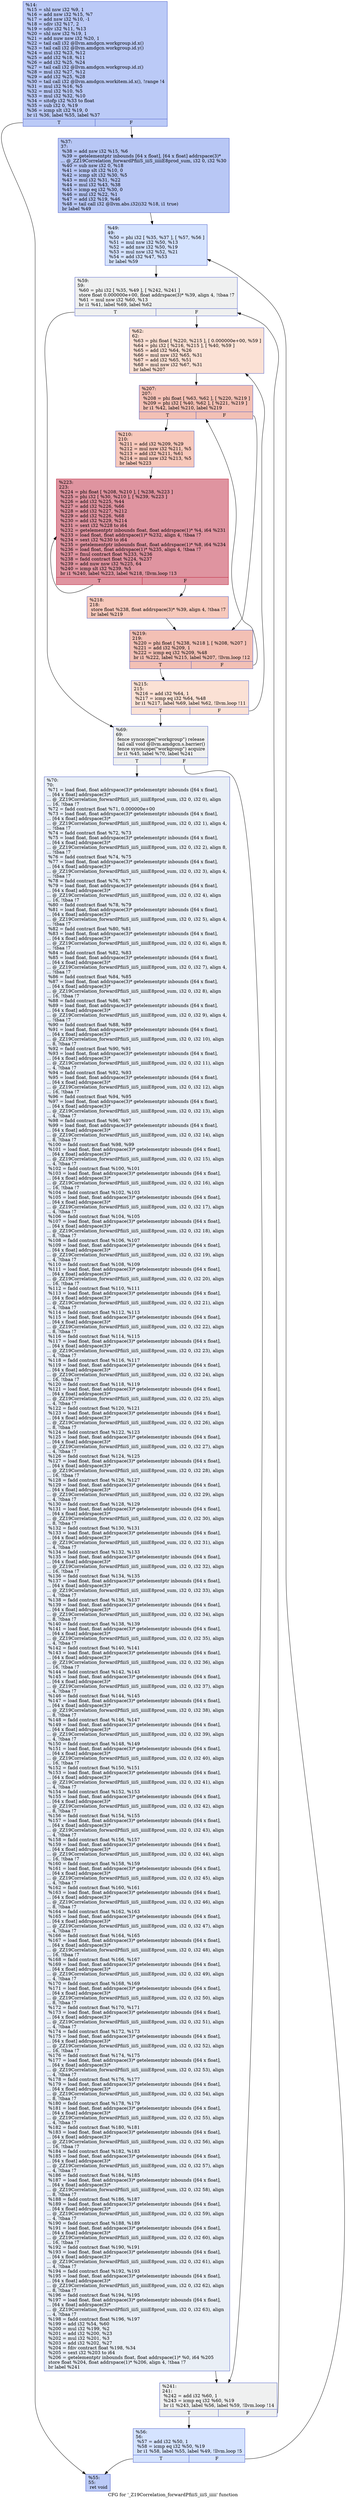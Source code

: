 digraph "CFG for '_Z19Correlation_forwardPfiiiS_iiiS_iiiii' function" {
	label="CFG for '_Z19Correlation_forwardPfiiiS_iiiS_iiiii' function";

	Node0x52d59f0 [shape=record,color="#3d50c3ff", style=filled, fillcolor="#6687ed70",label="{%14:\l  %15 = shl nsw i32 %9, 1\l  %16 = add nsw i32 %15, %7\l  %17 = add nsw i32 %10, -1\l  %18 = sdiv i32 %17, 2\l  %19 = sdiv i32 %11, %13\l  %20 = shl nsw i32 %19, 1\l  %21 = add nuw nsw i32 %20, 1\l  %22 = tail call i32 @llvm.amdgcn.workgroup.id.x()\l  %23 = tail call i32 @llvm.amdgcn.workgroup.id.y()\l  %24 = mul i32 %23, %12\l  %25 = add i32 %18, %11\l  %26 = add i32 %25, %24\l  %27 = tail call i32 @llvm.amdgcn.workgroup.id.z()\l  %28 = mul i32 %27, %12\l  %29 = add i32 %25, %28\l  %30 = tail call i32 @llvm.amdgcn.workitem.id.x(), !range !4\l  %31 = mul i32 %16, %5\l  %32 = mul i32 %10, %5\l  %33 = mul i32 %32, %10\l  %34 = sitofp i32 %33 to float\l  %35 = sub i32 0, %19\l  %36 = icmp slt i32 %19, 0\l  br i1 %36, label %55, label %37\l|{<s0>T|<s1>F}}"];
	Node0x52d59f0:s0 -> Node0x52d8780;
	Node0x52d59f0:s1 -> Node0x52d8810;
	Node0x52d8810 [shape=record,color="#3d50c3ff", style=filled, fillcolor="#5f7fe870",label="{%37:\l37:                                               \l  %38 = add nsw i32 %15, %6\l  %39 = getelementptr inbounds [64 x float], [64 x float] addrspace(3)*\l... @_ZZ19Correlation_forwardPfiiiS_iiiS_iiiiiE8prod_sum, i32 0, i32 %30\l  %40 = sub nsw i32 0, %18\l  %41 = icmp slt i32 %10, 0\l  %42 = icmp slt i32 %30, %5\l  %43 = mul i32 %31, %22\l  %44 = mul i32 %43, %38\l  %45 = icmp eq i32 %30, 0\l  %46 = mul i32 %22, %1\l  %47 = add i32 %19, %46\l  %48 = tail call i32 @llvm.abs.i32(i32 %18, i1 true)\l  br label %49\l}"];
	Node0x52d8810 -> Node0x52d91b0;
	Node0x52d91b0 [shape=record,color="#3d50c3ff", style=filled, fillcolor="#a1c0ff70",label="{%49:\l49:                                               \l  %50 = phi i32 [ %35, %37 ], [ %57, %56 ]\l  %51 = mul nsw i32 %50, %13\l  %52 = add nsw i32 %50, %19\l  %53 = mul nsw i32 %52, %21\l  %54 = add i32 %47, %53\l  br label %59\l}"];
	Node0x52d91b0 -> Node0x52d9600;
	Node0x52d8780 [shape=record,color="#3d50c3ff", style=filled, fillcolor="#6687ed70",label="{%55:\l55:                                               \l  ret void\l}"];
	Node0x52d92e0 [shape=record,color="#3d50c3ff", style=filled, fillcolor="#a1c0ff70",label="{%56:\l56:                                               \l  %57 = add i32 %50, 1\l  %58 = icmp eq i32 %50, %19\l  br i1 %58, label %55, label %49, !llvm.loop !5\l|{<s0>T|<s1>F}}"];
	Node0x52d92e0:s0 -> Node0x52d8780;
	Node0x52d92e0:s1 -> Node0x52d91b0;
	Node0x52d9600 [shape=record,color="#3d50c3ff", style=filled, fillcolor="#dbdcde70",label="{%59:\l59:                                               \l  %60 = phi i32 [ %35, %49 ], [ %242, %241 ]\l  store float 0.000000e+00, float addrspace(3)* %39, align 4, !tbaa !7\l  %61 = mul nsw i32 %60, %13\l  br i1 %41, label %69, label %62\l|{<s0>T|<s1>F}}"];
	Node0x52d9600:s0 -> Node0x52da7f0;
	Node0x52d9600:s1 -> Node0x52da880;
	Node0x52da880 [shape=record,color="#3d50c3ff", style=filled, fillcolor="#f7bca170",label="{%62:\l62:                                               \l  %63 = phi float [ %220, %215 ], [ 0.000000e+00, %59 ]\l  %64 = phi i32 [ %216, %215 ], [ %40, %59 ]\l  %65 = add i32 %64, %26\l  %66 = mul nsw i32 %65, %31\l  %67 = add i32 %65, %51\l  %68 = mul nsw i32 %67, %31\l  br label %207\l}"];
	Node0x52da880 -> Node0x52d8600;
	Node0x52da7f0 [shape=record,color="#3d50c3ff", style=filled, fillcolor="#dbdcde70",label="{%69:\l69:                                               \l  fence syncscope(\"workgroup\") release\l  tail call void @llvm.amdgcn.s.barrier()\l  fence syncscope(\"workgroup\") acquire\l  br i1 %45, label %70, label %241\l|{<s0>T|<s1>F}}"];
	Node0x52da7f0:s0 -> Node0x52db440;
	Node0x52da7f0:s1 -> Node0x52d99d0;
	Node0x52db440 [shape=record,color="#3d50c3ff", style=filled, fillcolor="#cedaeb70",label="{%70:\l70:                                               \l  %71 = load float, float addrspace(3)* getelementptr inbounds ([64 x float],\l... [64 x float] addrspace(3)*\l... @_ZZ19Correlation_forwardPfiiiS_iiiS_iiiiiE8prod_sum, i32 0, i32 0), align\l... 16, !tbaa !7\l  %72 = fadd contract float %71, 0.000000e+00\l  %73 = load float, float addrspace(3)* getelementptr inbounds ([64 x float],\l... [64 x float] addrspace(3)*\l... @_ZZ19Correlation_forwardPfiiiS_iiiS_iiiiiE8prod_sum, i32 0, i32 1), align 4,\l... !tbaa !7\l  %74 = fadd contract float %72, %73\l  %75 = load float, float addrspace(3)* getelementptr inbounds ([64 x float],\l... [64 x float] addrspace(3)*\l... @_ZZ19Correlation_forwardPfiiiS_iiiS_iiiiiE8prod_sum, i32 0, i32 2), align 8,\l... !tbaa !7\l  %76 = fadd contract float %74, %75\l  %77 = load float, float addrspace(3)* getelementptr inbounds ([64 x float],\l... [64 x float] addrspace(3)*\l... @_ZZ19Correlation_forwardPfiiiS_iiiS_iiiiiE8prod_sum, i32 0, i32 3), align 4,\l... !tbaa !7\l  %78 = fadd contract float %76, %77\l  %79 = load float, float addrspace(3)* getelementptr inbounds ([64 x float],\l... [64 x float] addrspace(3)*\l... @_ZZ19Correlation_forwardPfiiiS_iiiS_iiiiiE8prod_sum, i32 0, i32 4), align\l... 16, !tbaa !7\l  %80 = fadd contract float %78, %79\l  %81 = load float, float addrspace(3)* getelementptr inbounds ([64 x float],\l... [64 x float] addrspace(3)*\l... @_ZZ19Correlation_forwardPfiiiS_iiiS_iiiiiE8prod_sum, i32 0, i32 5), align 4,\l... !tbaa !7\l  %82 = fadd contract float %80, %81\l  %83 = load float, float addrspace(3)* getelementptr inbounds ([64 x float],\l... [64 x float] addrspace(3)*\l... @_ZZ19Correlation_forwardPfiiiS_iiiS_iiiiiE8prod_sum, i32 0, i32 6), align 8,\l... !tbaa !7\l  %84 = fadd contract float %82, %83\l  %85 = load float, float addrspace(3)* getelementptr inbounds ([64 x float],\l... [64 x float] addrspace(3)*\l... @_ZZ19Correlation_forwardPfiiiS_iiiS_iiiiiE8prod_sum, i32 0, i32 7), align 4,\l... !tbaa !7\l  %86 = fadd contract float %84, %85\l  %87 = load float, float addrspace(3)* getelementptr inbounds ([64 x float],\l... [64 x float] addrspace(3)*\l... @_ZZ19Correlation_forwardPfiiiS_iiiS_iiiiiE8prod_sum, i32 0, i32 8), align\l... 16, !tbaa !7\l  %88 = fadd contract float %86, %87\l  %89 = load float, float addrspace(3)* getelementptr inbounds ([64 x float],\l... [64 x float] addrspace(3)*\l... @_ZZ19Correlation_forwardPfiiiS_iiiS_iiiiiE8prod_sum, i32 0, i32 9), align 4,\l... !tbaa !7\l  %90 = fadd contract float %88, %89\l  %91 = load float, float addrspace(3)* getelementptr inbounds ([64 x float],\l... [64 x float] addrspace(3)*\l... @_ZZ19Correlation_forwardPfiiiS_iiiS_iiiiiE8prod_sum, i32 0, i32 10), align\l... 8, !tbaa !7\l  %92 = fadd contract float %90, %91\l  %93 = load float, float addrspace(3)* getelementptr inbounds ([64 x float],\l... [64 x float] addrspace(3)*\l... @_ZZ19Correlation_forwardPfiiiS_iiiS_iiiiiE8prod_sum, i32 0, i32 11), align\l... 4, !tbaa !7\l  %94 = fadd contract float %92, %93\l  %95 = load float, float addrspace(3)* getelementptr inbounds ([64 x float],\l... [64 x float] addrspace(3)*\l... @_ZZ19Correlation_forwardPfiiiS_iiiS_iiiiiE8prod_sum, i32 0, i32 12), align\l... 16, !tbaa !7\l  %96 = fadd contract float %94, %95\l  %97 = load float, float addrspace(3)* getelementptr inbounds ([64 x float],\l... [64 x float] addrspace(3)*\l... @_ZZ19Correlation_forwardPfiiiS_iiiS_iiiiiE8prod_sum, i32 0, i32 13), align\l... 4, !tbaa !7\l  %98 = fadd contract float %96, %97\l  %99 = load float, float addrspace(3)* getelementptr inbounds ([64 x float],\l... [64 x float] addrspace(3)*\l... @_ZZ19Correlation_forwardPfiiiS_iiiS_iiiiiE8prod_sum, i32 0, i32 14), align\l... 8, !tbaa !7\l  %100 = fadd contract float %98, %99\l  %101 = load float, float addrspace(3)* getelementptr inbounds ([64 x float],\l... [64 x float] addrspace(3)*\l... @_ZZ19Correlation_forwardPfiiiS_iiiS_iiiiiE8prod_sum, i32 0, i32 15), align\l... 4, !tbaa !7\l  %102 = fadd contract float %100, %101\l  %103 = load float, float addrspace(3)* getelementptr inbounds ([64 x float],\l... [64 x float] addrspace(3)*\l... @_ZZ19Correlation_forwardPfiiiS_iiiS_iiiiiE8prod_sum, i32 0, i32 16), align\l... 16, !tbaa !7\l  %104 = fadd contract float %102, %103\l  %105 = load float, float addrspace(3)* getelementptr inbounds ([64 x float],\l... [64 x float] addrspace(3)*\l... @_ZZ19Correlation_forwardPfiiiS_iiiS_iiiiiE8prod_sum, i32 0, i32 17), align\l... 4, !tbaa !7\l  %106 = fadd contract float %104, %105\l  %107 = load float, float addrspace(3)* getelementptr inbounds ([64 x float],\l... [64 x float] addrspace(3)*\l... @_ZZ19Correlation_forwardPfiiiS_iiiS_iiiiiE8prod_sum, i32 0, i32 18), align\l... 8, !tbaa !7\l  %108 = fadd contract float %106, %107\l  %109 = load float, float addrspace(3)* getelementptr inbounds ([64 x float],\l... [64 x float] addrspace(3)*\l... @_ZZ19Correlation_forwardPfiiiS_iiiS_iiiiiE8prod_sum, i32 0, i32 19), align\l... 4, !tbaa !7\l  %110 = fadd contract float %108, %109\l  %111 = load float, float addrspace(3)* getelementptr inbounds ([64 x float],\l... [64 x float] addrspace(3)*\l... @_ZZ19Correlation_forwardPfiiiS_iiiS_iiiiiE8prod_sum, i32 0, i32 20), align\l... 16, !tbaa !7\l  %112 = fadd contract float %110, %111\l  %113 = load float, float addrspace(3)* getelementptr inbounds ([64 x float],\l... [64 x float] addrspace(3)*\l... @_ZZ19Correlation_forwardPfiiiS_iiiS_iiiiiE8prod_sum, i32 0, i32 21), align\l... 4, !tbaa !7\l  %114 = fadd contract float %112, %113\l  %115 = load float, float addrspace(3)* getelementptr inbounds ([64 x float],\l... [64 x float] addrspace(3)*\l... @_ZZ19Correlation_forwardPfiiiS_iiiS_iiiiiE8prod_sum, i32 0, i32 22), align\l... 8, !tbaa !7\l  %116 = fadd contract float %114, %115\l  %117 = load float, float addrspace(3)* getelementptr inbounds ([64 x float],\l... [64 x float] addrspace(3)*\l... @_ZZ19Correlation_forwardPfiiiS_iiiS_iiiiiE8prod_sum, i32 0, i32 23), align\l... 4, !tbaa !7\l  %118 = fadd contract float %116, %117\l  %119 = load float, float addrspace(3)* getelementptr inbounds ([64 x float],\l... [64 x float] addrspace(3)*\l... @_ZZ19Correlation_forwardPfiiiS_iiiS_iiiiiE8prod_sum, i32 0, i32 24), align\l... 16, !tbaa !7\l  %120 = fadd contract float %118, %119\l  %121 = load float, float addrspace(3)* getelementptr inbounds ([64 x float],\l... [64 x float] addrspace(3)*\l... @_ZZ19Correlation_forwardPfiiiS_iiiS_iiiiiE8prod_sum, i32 0, i32 25), align\l... 4, !tbaa !7\l  %122 = fadd contract float %120, %121\l  %123 = load float, float addrspace(3)* getelementptr inbounds ([64 x float],\l... [64 x float] addrspace(3)*\l... @_ZZ19Correlation_forwardPfiiiS_iiiS_iiiiiE8prod_sum, i32 0, i32 26), align\l... 8, !tbaa !7\l  %124 = fadd contract float %122, %123\l  %125 = load float, float addrspace(3)* getelementptr inbounds ([64 x float],\l... [64 x float] addrspace(3)*\l... @_ZZ19Correlation_forwardPfiiiS_iiiS_iiiiiE8prod_sum, i32 0, i32 27), align\l... 4, !tbaa !7\l  %126 = fadd contract float %124, %125\l  %127 = load float, float addrspace(3)* getelementptr inbounds ([64 x float],\l... [64 x float] addrspace(3)*\l... @_ZZ19Correlation_forwardPfiiiS_iiiS_iiiiiE8prod_sum, i32 0, i32 28), align\l... 16, !tbaa !7\l  %128 = fadd contract float %126, %127\l  %129 = load float, float addrspace(3)* getelementptr inbounds ([64 x float],\l... [64 x float] addrspace(3)*\l... @_ZZ19Correlation_forwardPfiiiS_iiiS_iiiiiE8prod_sum, i32 0, i32 29), align\l... 4, !tbaa !7\l  %130 = fadd contract float %128, %129\l  %131 = load float, float addrspace(3)* getelementptr inbounds ([64 x float],\l... [64 x float] addrspace(3)*\l... @_ZZ19Correlation_forwardPfiiiS_iiiS_iiiiiE8prod_sum, i32 0, i32 30), align\l... 8, !tbaa !7\l  %132 = fadd contract float %130, %131\l  %133 = load float, float addrspace(3)* getelementptr inbounds ([64 x float],\l... [64 x float] addrspace(3)*\l... @_ZZ19Correlation_forwardPfiiiS_iiiS_iiiiiE8prod_sum, i32 0, i32 31), align\l... 4, !tbaa !7\l  %134 = fadd contract float %132, %133\l  %135 = load float, float addrspace(3)* getelementptr inbounds ([64 x float],\l... [64 x float] addrspace(3)*\l... @_ZZ19Correlation_forwardPfiiiS_iiiS_iiiiiE8prod_sum, i32 0, i32 32), align\l... 16, !tbaa !7\l  %136 = fadd contract float %134, %135\l  %137 = load float, float addrspace(3)* getelementptr inbounds ([64 x float],\l... [64 x float] addrspace(3)*\l... @_ZZ19Correlation_forwardPfiiiS_iiiS_iiiiiE8prod_sum, i32 0, i32 33), align\l... 4, !tbaa !7\l  %138 = fadd contract float %136, %137\l  %139 = load float, float addrspace(3)* getelementptr inbounds ([64 x float],\l... [64 x float] addrspace(3)*\l... @_ZZ19Correlation_forwardPfiiiS_iiiS_iiiiiE8prod_sum, i32 0, i32 34), align\l... 8, !tbaa !7\l  %140 = fadd contract float %138, %139\l  %141 = load float, float addrspace(3)* getelementptr inbounds ([64 x float],\l... [64 x float] addrspace(3)*\l... @_ZZ19Correlation_forwardPfiiiS_iiiS_iiiiiE8prod_sum, i32 0, i32 35), align\l... 4, !tbaa !7\l  %142 = fadd contract float %140, %141\l  %143 = load float, float addrspace(3)* getelementptr inbounds ([64 x float],\l... [64 x float] addrspace(3)*\l... @_ZZ19Correlation_forwardPfiiiS_iiiS_iiiiiE8prod_sum, i32 0, i32 36), align\l... 16, !tbaa !7\l  %144 = fadd contract float %142, %143\l  %145 = load float, float addrspace(3)* getelementptr inbounds ([64 x float],\l... [64 x float] addrspace(3)*\l... @_ZZ19Correlation_forwardPfiiiS_iiiS_iiiiiE8prod_sum, i32 0, i32 37), align\l... 4, !tbaa !7\l  %146 = fadd contract float %144, %145\l  %147 = load float, float addrspace(3)* getelementptr inbounds ([64 x float],\l... [64 x float] addrspace(3)*\l... @_ZZ19Correlation_forwardPfiiiS_iiiS_iiiiiE8prod_sum, i32 0, i32 38), align\l... 8, !tbaa !7\l  %148 = fadd contract float %146, %147\l  %149 = load float, float addrspace(3)* getelementptr inbounds ([64 x float],\l... [64 x float] addrspace(3)*\l... @_ZZ19Correlation_forwardPfiiiS_iiiS_iiiiiE8prod_sum, i32 0, i32 39), align\l... 4, !tbaa !7\l  %150 = fadd contract float %148, %149\l  %151 = load float, float addrspace(3)* getelementptr inbounds ([64 x float],\l... [64 x float] addrspace(3)*\l... @_ZZ19Correlation_forwardPfiiiS_iiiS_iiiiiE8prod_sum, i32 0, i32 40), align\l... 16, !tbaa !7\l  %152 = fadd contract float %150, %151\l  %153 = load float, float addrspace(3)* getelementptr inbounds ([64 x float],\l... [64 x float] addrspace(3)*\l... @_ZZ19Correlation_forwardPfiiiS_iiiS_iiiiiE8prod_sum, i32 0, i32 41), align\l... 4, !tbaa !7\l  %154 = fadd contract float %152, %153\l  %155 = load float, float addrspace(3)* getelementptr inbounds ([64 x float],\l... [64 x float] addrspace(3)*\l... @_ZZ19Correlation_forwardPfiiiS_iiiS_iiiiiE8prod_sum, i32 0, i32 42), align\l... 8, !tbaa !7\l  %156 = fadd contract float %154, %155\l  %157 = load float, float addrspace(3)* getelementptr inbounds ([64 x float],\l... [64 x float] addrspace(3)*\l... @_ZZ19Correlation_forwardPfiiiS_iiiS_iiiiiE8prod_sum, i32 0, i32 43), align\l... 4, !tbaa !7\l  %158 = fadd contract float %156, %157\l  %159 = load float, float addrspace(3)* getelementptr inbounds ([64 x float],\l... [64 x float] addrspace(3)*\l... @_ZZ19Correlation_forwardPfiiiS_iiiS_iiiiiE8prod_sum, i32 0, i32 44), align\l... 16, !tbaa !7\l  %160 = fadd contract float %158, %159\l  %161 = load float, float addrspace(3)* getelementptr inbounds ([64 x float],\l... [64 x float] addrspace(3)*\l... @_ZZ19Correlation_forwardPfiiiS_iiiS_iiiiiE8prod_sum, i32 0, i32 45), align\l... 4, !tbaa !7\l  %162 = fadd contract float %160, %161\l  %163 = load float, float addrspace(3)* getelementptr inbounds ([64 x float],\l... [64 x float] addrspace(3)*\l... @_ZZ19Correlation_forwardPfiiiS_iiiS_iiiiiE8prod_sum, i32 0, i32 46), align\l... 8, !tbaa !7\l  %164 = fadd contract float %162, %163\l  %165 = load float, float addrspace(3)* getelementptr inbounds ([64 x float],\l... [64 x float] addrspace(3)*\l... @_ZZ19Correlation_forwardPfiiiS_iiiS_iiiiiE8prod_sum, i32 0, i32 47), align\l... 4, !tbaa !7\l  %166 = fadd contract float %164, %165\l  %167 = load float, float addrspace(3)* getelementptr inbounds ([64 x float],\l... [64 x float] addrspace(3)*\l... @_ZZ19Correlation_forwardPfiiiS_iiiS_iiiiiE8prod_sum, i32 0, i32 48), align\l... 16, !tbaa !7\l  %168 = fadd contract float %166, %167\l  %169 = load float, float addrspace(3)* getelementptr inbounds ([64 x float],\l... [64 x float] addrspace(3)*\l... @_ZZ19Correlation_forwardPfiiiS_iiiS_iiiiiE8prod_sum, i32 0, i32 49), align\l... 4, !tbaa !7\l  %170 = fadd contract float %168, %169\l  %171 = load float, float addrspace(3)* getelementptr inbounds ([64 x float],\l... [64 x float] addrspace(3)*\l... @_ZZ19Correlation_forwardPfiiiS_iiiS_iiiiiE8prod_sum, i32 0, i32 50), align\l... 8, !tbaa !7\l  %172 = fadd contract float %170, %171\l  %173 = load float, float addrspace(3)* getelementptr inbounds ([64 x float],\l... [64 x float] addrspace(3)*\l... @_ZZ19Correlation_forwardPfiiiS_iiiS_iiiiiE8prod_sum, i32 0, i32 51), align\l... 4, !tbaa !7\l  %174 = fadd contract float %172, %173\l  %175 = load float, float addrspace(3)* getelementptr inbounds ([64 x float],\l... [64 x float] addrspace(3)*\l... @_ZZ19Correlation_forwardPfiiiS_iiiS_iiiiiE8prod_sum, i32 0, i32 52), align\l... 16, !tbaa !7\l  %176 = fadd contract float %174, %175\l  %177 = load float, float addrspace(3)* getelementptr inbounds ([64 x float],\l... [64 x float] addrspace(3)*\l... @_ZZ19Correlation_forwardPfiiiS_iiiS_iiiiiE8prod_sum, i32 0, i32 53), align\l... 4, !tbaa !7\l  %178 = fadd contract float %176, %177\l  %179 = load float, float addrspace(3)* getelementptr inbounds ([64 x float],\l... [64 x float] addrspace(3)*\l... @_ZZ19Correlation_forwardPfiiiS_iiiS_iiiiiE8prod_sum, i32 0, i32 54), align\l... 8, !tbaa !7\l  %180 = fadd contract float %178, %179\l  %181 = load float, float addrspace(3)* getelementptr inbounds ([64 x float],\l... [64 x float] addrspace(3)*\l... @_ZZ19Correlation_forwardPfiiiS_iiiS_iiiiiE8prod_sum, i32 0, i32 55), align\l... 4, !tbaa !7\l  %182 = fadd contract float %180, %181\l  %183 = load float, float addrspace(3)* getelementptr inbounds ([64 x float],\l... [64 x float] addrspace(3)*\l... @_ZZ19Correlation_forwardPfiiiS_iiiS_iiiiiE8prod_sum, i32 0, i32 56), align\l... 16, !tbaa !7\l  %184 = fadd contract float %182, %183\l  %185 = load float, float addrspace(3)* getelementptr inbounds ([64 x float],\l... [64 x float] addrspace(3)*\l... @_ZZ19Correlation_forwardPfiiiS_iiiS_iiiiiE8prod_sum, i32 0, i32 57), align\l... 4, !tbaa !7\l  %186 = fadd contract float %184, %185\l  %187 = load float, float addrspace(3)* getelementptr inbounds ([64 x float],\l... [64 x float] addrspace(3)*\l... @_ZZ19Correlation_forwardPfiiiS_iiiS_iiiiiE8prod_sum, i32 0, i32 58), align\l... 8, !tbaa !7\l  %188 = fadd contract float %186, %187\l  %189 = load float, float addrspace(3)* getelementptr inbounds ([64 x float],\l... [64 x float] addrspace(3)*\l... @_ZZ19Correlation_forwardPfiiiS_iiiS_iiiiiE8prod_sum, i32 0, i32 59), align\l... 4, !tbaa !7\l  %190 = fadd contract float %188, %189\l  %191 = load float, float addrspace(3)* getelementptr inbounds ([64 x float],\l... [64 x float] addrspace(3)*\l... @_ZZ19Correlation_forwardPfiiiS_iiiS_iiiiiE8prod_sum, i32 0, i32 60), align\l... 16, !tbaa !7\l  %192 = fadd contract float %190, %191\l  %193 = load float, float addrspace(3)* getelementptr inbounds ([64 x float],\l... [64 x float] addrspace(3)*\l... @_ZZ19Correlation_forwardPfiiiS_iiiS_iiiiiE8prod_sum, i32 0, i32 61), align\l... 4, !tbaa !7\l  %194 = fadd contract float %192, %193\l  %195 = load float, float addrspace(3)* getelementptr inbounds ([64 x float],\l... [64 x float] addrspace(3)*\l... @_ZZ19Correlation_forwardPfiiiS_iiiS_iiiiiE8prod_sum, i32 0, i32 62), align\l... 8, !tbaa !7\l  %196 = fadd contract float %194, %195\l  %197 = load float, float addrspace(3)* getelementptr inbounds ([64 x float],\l... [64 x float] addrspace(3)*\l... @_ZZ19Correlation_forwardPfiiiS_iiiS_iiiiiE8prod_sum, i32 0, i32 63), align\l... 4, !tbaa !7\l  %198 = fadd contract float %196, %197\l  %199 = add i32 %54, %60\l  %200 = mul i32 %199, %2\l  %201 = add i32 %200, %23\l  %202 = mul i32 %201, %3\l  %203 = add i32 %202, %27\l  %204 = fdiv contract float %198, %34\l  %205 = sext i32 %203 to i64\l  %206 = getelementptr inbounds float, float addrspace(1)* %0, i64 %205\l  store float %204, float addrspace(1)* %206, align 4, !tbaa !7\l  br label %241\l}"];
	Node0x52db440 -> Node0x52d99d0;
	Node0x52d8600 [shape=record,color="#3d50c3ff", style=filled, fillcolor="#e5705870",label="{%207:\l207:                                              \l  %208 = phi float [ %63, %62 ], [ %220, %219 ]\l  %209 = phi i32 [ %40, %62 ], [ %221, %219 ]\l  br i1 %42, label %210, label %219\l|{<s0>T|<s1>F}}"];
	Node0x52d8600:s0 -> Node0x52e54f0;
	Node0x52d8600:s1 -> Node0x52db5e0;
	Node0x52e54f0 [shape=record,color="#3d50c3ff", style=filled, fillcolor="#ed836670",label="{%210:\l210:                                              \l  %211 = add i32 %209, %29\l  %212 = mul nsw i32 %211, %5\l  %213 = add i32 %211, %61\l  %214 = mul nsw i32 %213, %5\l  br label %223\l}"];
	Node0x52e54f0 -> Node0x52e5870;
	Node0x52da9c0 [shape=record,color="#3d50c3ff", style=filled, fillcolor="#f7bca170",label="{%215:\l215:                                              \l  %216 = add i32 %64, 1\l  %217 = icmp eq i32 %64, %48\l  br i1 %217, label %69, label %62, !llvm.loop !11\l|{<s0>T|<s1>F}}"];
	Node0x52da9c0:s0 -> Node0x52da7f0;
	Node0x52da9c0:s1 -> Node0x52da880;
	Node0x52e5bc0 [shape=record,color="#3d50c3ff", style=filled, fillcolor="#ed836670",label="{%218:\l218:                                              \l  store float %238, float addrspace(3)* %39, align 4, !tbaa !7\l  br label %219\l}"];
	Node0x52e5bc0 -> Node0x52db5e0;
	Node0x52db5e0 [shape=record,color="#3d50c3ff", style=filled, fillcolor="#e5705870",label="{%219:\l219:                                              \l  %220 = phi float [ %238, %218 ], [ %208, %207 ]\l  %221 = add i32 %209, 1\l  %222 = icmp eq i32 %209, %48\l  br i1 %222, label %215, label %207, !llvm.loop !12\l|{<s0>T|<s1>F}}"];
	Node0x52db5e0:s0 -> Node0x52da9c0;
	Node0x52db5e0:s1 -> Node0x52d8600;
	Node0x52e5870 [shape=record,color="#b70d28ff", style=filled, fillcolor="#b70d2870",label="{%223:\l223:                                              \l  %224 = phi float [ %208, %210 ], [ %238, %223 ]\l  %225 = phi i32 [ %30, %210 ], [ %239, %223 ]\l  %226 = add i32 %225, %44\l  %227 = add i32 %226, %66\l  %228 = add i32 %227, %212\l  %229 = add i32 %226, %68\l  %230 = add i32 %229, %214\l  %231 = sext i32 %228 to i64\l  %232 = getelementptr inbounds float, float addrspace(1)* %4, i64 %231\l  %233 = load float, float addrspace(1)* %232, align 4, !tbaa !7\l  %234 = sext i32 %230 to i64\l  %235 = getelementptr inbounds float, float addrspace(1)* %8, i64 %234\l  %236 = load float, float addrspace(1)* %235, align 4, !tbaa !7\l  %237 = fmul contract float %233, %236\l  %238 = fadd contract float %224, %237\l  %239 = add nuw nsw i32 %225, 64\l  %240 = icmp slt i32 %239, %5\l  br i1 %240, label %223, label %218, !llvm.loop !13\l|{<s0>T|<s1>F}}"];
	Node0x52e5870:s0 -> Node0x52e5870;
	Node0x52e5870:s1 -> Node0x52e5bc0;
	Node0x52d99d0 [shape=record,color="#3d50c3ff", style=filled, fillcolor="#dbdcde70",label="{%241:\l241:                                              \l  %242 = add i32 %60, 1\l  %243 = icmp eq i32 %60, %19\l  br i1 %243, label %56, label %59, !llvm.loop !14\l|{<s0>T|<s1>F}}"];
	Node0x52d99d0:s0 -> Node0x52d92e0;
	Node0x52d99d0:s1 -> Node0x52d9600;
}
